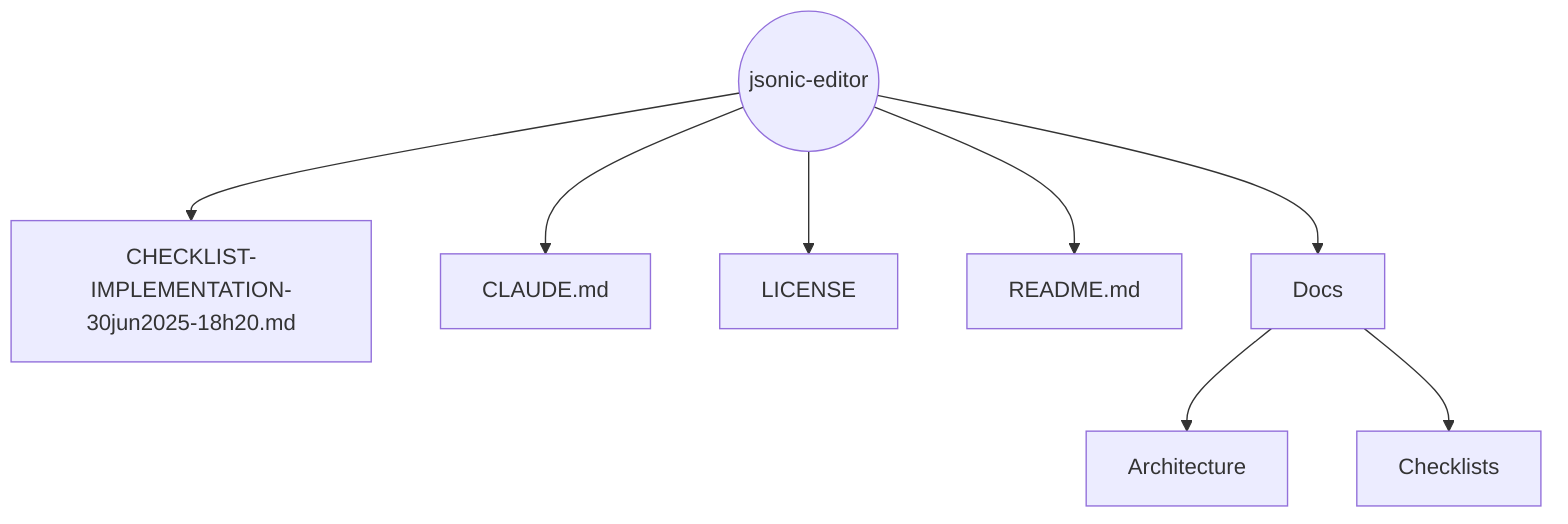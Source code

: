 graph TD
    Root((jsonic-editor))
    Root --> CHECKLIST["CHECKLIST-IMPLEMENTATION-30jun2025-18h20.md"]
    Root --> CLAUDE["CLAUDE.md"]
    Root --> LICENSE["LICENSE"]
    Root --> README["README.md"]
    Root --> Docs
    Docs --> Architecture
    Docs --> Checklists